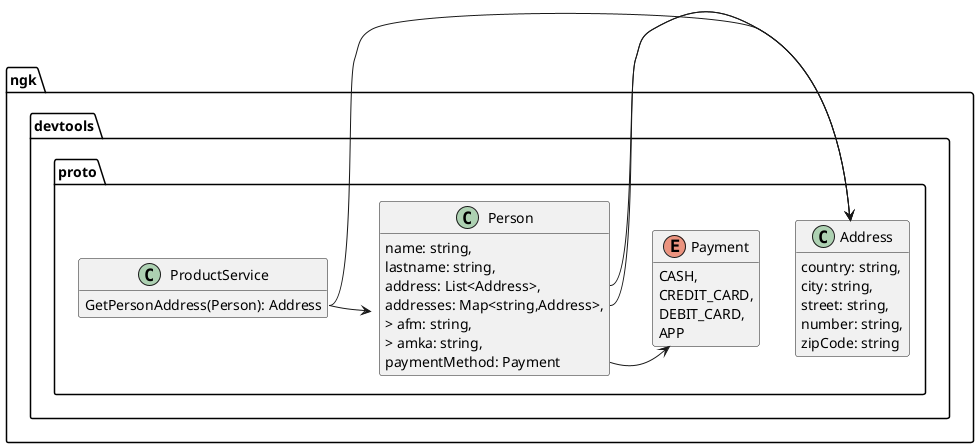 @startuml
enum ngk.devtools.proto.Payment {
	CASH,
	CREDIT_CARD,
	DEBIT_CARD,
	APP
}
class ngk.devtools.proto.Person {
	name: string,
	lastname: string,
	address: List<Address>,
	addresses: Map<string,Address>,
	> afm: string,
	> amka: string,
	paymentMethod: Payment
}
class ngk.devtools.proto.Address {
	country: string,
	city: string,
	street: string,
	number: string,
	zipCode: string
}
class ngk.devtools.proto.ProductService {
	GetPersonAddress(Person): Address
}
Person::address -> Address
Person::addresses -> Address
Person::paymentMethod -> Payment
ProductService::GetPersonAddress -> Person
ProductService::GetPersonAddress -> Address
hide empty methods
hide empty fields
@enduml